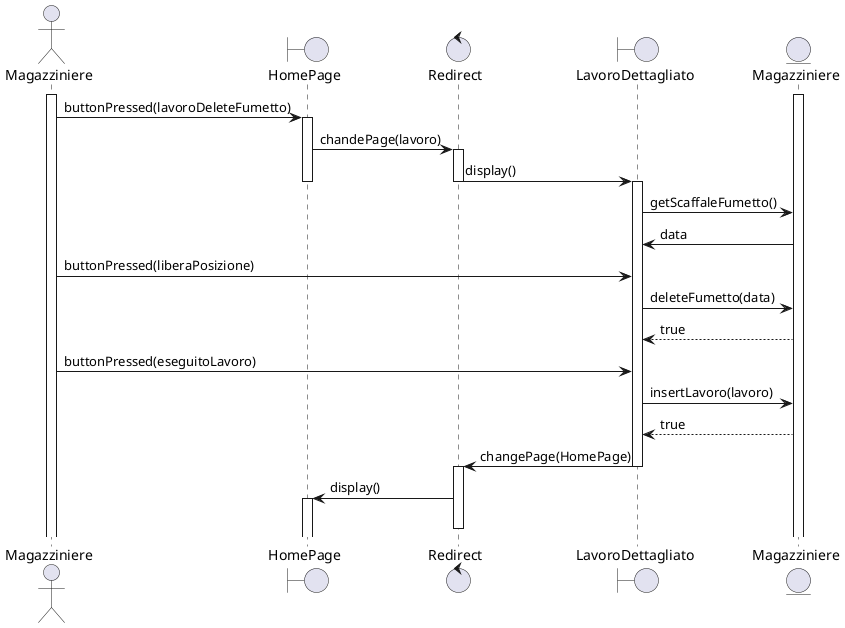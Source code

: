 @startuml

    actor Magazziniere
    boundary HomePage
    control Redirect
    boundary LavoroDettagliato
    entity Magazziniere as MagazziniereE


    activate Magazziniere
    activate MagazziniereE
    Magazziniere-> HomePage : buttonPressed(lavoroDeleteFumetto)
    activate HomePage
    HomePage -> Redirect : chandePage(lavoro)
    activate Redirect    
    Redirect -> LavoroDettagliato : display()
    deactivate HomePage
    deactivate Redirect
    activate LavoroDettagliato

    LavoroDettagliato -> MagazziniereE : getScaffaleFumetto()
    MagazziniereE -> LavoroDettagliato : data

    Magazziniere -> LavoroDettagliato : buttonPressed(liberaPosizione)
    LavoroDettagliato -> MagazziniereE : deleteFumetto(data)
    MagazziniereE --> LavoroDettagliato : true

    Magazziniere -> LavoroDettagliato : buttonPressed(eseguitoLavoro)
    LavoroDettagliato -> MagazziniereE : insertLavoro(lavoro)
    MagazziniereE --> LavoroDettagliato : true
   
    LavoroDettagliato -> Redirect : changePage(HomePage)
    deactivate LavoroDettagliato
    activate Redirect 
    Redirect -> HomePage : display()
    activate HomePage
    deactivate LavoroDettagliato
    deactivate Redirect
@enduml
